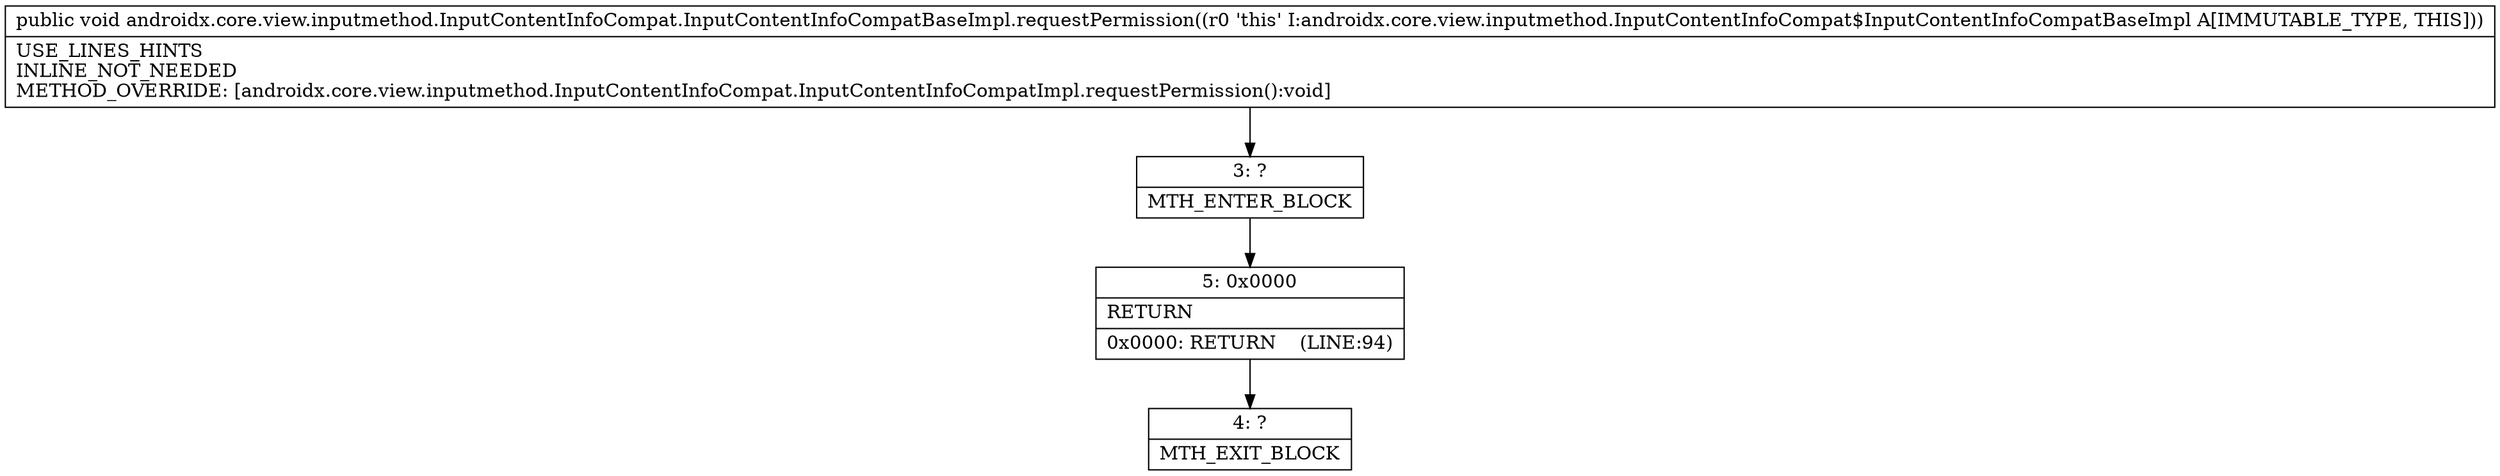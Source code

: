 digraph "CFG forandroidx.core.view.inputmethod.InputContentInfoCompat.InputContentInfoCompatBaseImpl.requestPermission()V" {
Node_3 [shape=record,label="{3\:\ ?|MTH_ENTER_BLOCK\l}"];
Node_5 [shape=record,label="{5\:\ 0x0000|RETURN\l|0x0000: RETURN    (LINE:94)\l}"];
Node_4 [shape=record,label="{4\:\ ?|MTH_EXIT_BLOCK\l}"];
MethodNode[shape=record,label="{public void androidx.core.view.inputmethod.InputContentInfoCompat.InputContentInfoCompatBaseImpl.requestPermission((r0 'this' I:androidx.core.view.inputmethod.InputContentInfoCompat$InputContentInfoCompatBaseImpl A[IMMUTABLE_TYPE, THIS]))  | USE_LINES_HINTS\lINLINE_NOT_NEEDED\lMETHOD_OVERRIDE: [androidx.core.view.inputmethod.InputContentInfoCompat.InputContentInfoCompatImpl.requestPermission():void]\l}"];
MethodNode -> Node_3;Node_3 -> Node_5;
Node_5 -> Node_4;
}


